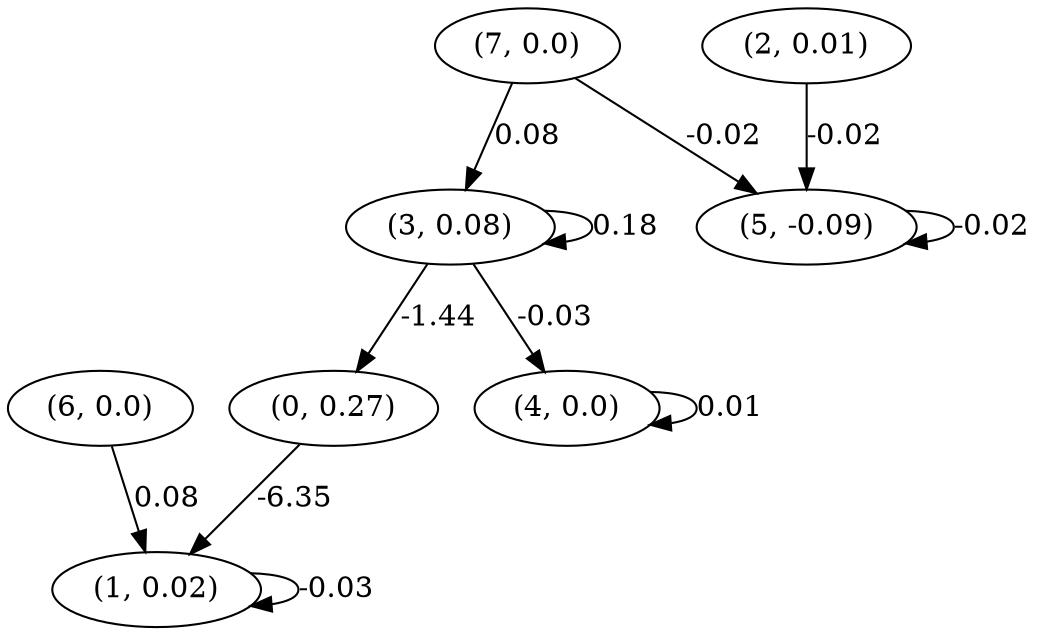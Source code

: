 digraph {
    0 [ label = "(0, 0.27)" ]
    1 [ label = "(1, 0.02)" ]
    2 [ label = "(2, 0.01)" ]
    3 [ label = "(3, 0.08)" ]
    4 [ label = "(4, 0.0)" ]
    5 [ label = "(5, -0.09)" ]
    6 [ label = "(6, 0.0)" ]
    7 [ label = "(7, 0.0)" ]
    1 -> 1 [ label = "-0.03" ]
    3 -> 3 [ label = "0.18" ]
    4 -> 4 [ label = "0.01" ]
    5 -> 5 [ label = "-0.02" ]
    3 -> 0 [ label = "-1.44" ]
    0 -> 1 [ label = "-6.35" ]
    6 -> 1 [ label = "0.08" ]
    7 -> 3 [ label = "0.08" ]
    3 -> 4 [ label = "-0.03" ]
    2 -> 5 [ label = "-0.02" ]
    7 -> 5 [ label = "-0.02" ]
}

